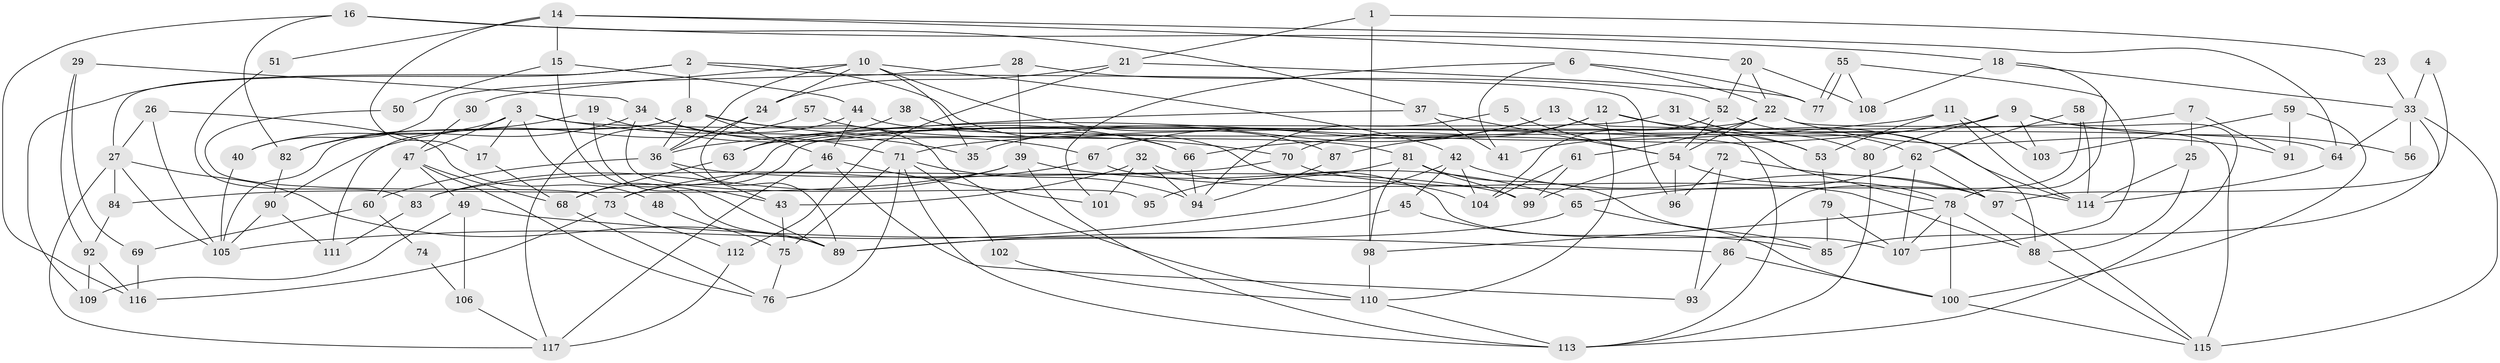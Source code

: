 // Generated by graph-tools (version 1.1) at 2025/01/03/09/25 03:01:58]
// undirected, 117 vertices, 234 edges
graph export_dot {
graph [start="1"]
  node [color=gray90,style=filled];
  1;
  2;
  3;
  4;
  5;
  6;
  7;
  8;
  9;
  10;
  11;
  12;
  13;
  14;
  15;
  16;
  17;
  18;
  19;
  20;
  21;
  22;
  23;
  24;
  25;
  26;
  27;
  28;
  29;
  30;
  31;
  32;
  33;
  34;
  35;
  36;
  37;
  38;
  39;
  40;
  41;
  42;
  43;
  44;
  45;
  46;
  47;
  48;
  49;
  50;
  51;
  52;
  53;
  54;
  55;
  56;
  57;
  58;
  59;
  60;
  61;
  62;
  63;
  64;
  65;
  66;
  67;
  68;
  69;
  70;
  71;
  72;
  73;
  74;
  75;
  76;
  77;
  78;
  79;
  80;
  81;
  82;
  83;
  84;
  85;
  86;
  87;
  88;
  89;
  90;
  91;
  92;
  93;
  94;
  95;
  96;
  97;
  98;
  99;
  100;
  101;
  102;
  103;
  104;
  105;
  106;
  107;
  108;
  109;
  110;
  111;
  112;
  113;
  114;
  115;
  116;
  117;
  1 -- 98;
  1 -- 21;
  1 -- 23;
  2 -- 8;
  2 -- 104;
  2 -- 27;
  2 -- 96;
  2 -- 109;
  3 -- 78;
  3 -- 35;
  3 -- 17;
  3 -- 40;
  3 -- 47;
  3 -- 89;
  4 -- 97;
  4 -- 33;
  5 -- 94;
  5 -- 54;
  6 -- 41;
  6 -- 77;
  6 -- 22;
  6 -- 101;
  7 -- 71;
  7 -- 91;
  7 -- 25;
  8 -- 70;
  8 -- 46;
  8 -- 36;
  8 -- 105;
  8 -- 110;
  8 -- 111;
  9 -- 66;
  9 -- 113;
  9 -- 41;
  9 -- 56;
  9 -- 80;
  9 -- 103;
  10 -- 36;
  10 -- 24;
  10 -- 30;
  10 -- 35;
  10 -- 42;
  10 -- 87;
  11 -- 114;
  11 -- 36;
  11 -- 53;
  11 -- 103;
  12 -- 110;
  12 -- 87;
  12 -- 53;
  12 -- 70;
  12 -- 114;
  13 -- 113;
  13 -- 53;
  13 -- 35;
  13 -- 67;
  14 -- 64;
  14 -- 20;
  14 -- 15;
  14 -- 17;
  14 -- 51;
  15 -- 89;
  15 -- 44;
  15 -- 50;
  16 -- 82;
  16 -- 18;
  16 -- 37;
  16 -- 116;
  17 -- 68;
  18 -- 108;
  18 -- 78;
  18 -- 33;
  19 -- 43;
  19 -- 82;
  19 -- 66;
  20 -- 22;
  20 -- 52;
  20 -- 108;
  21 -- 24;
  21 -- 112;
  21 -- 77;
  22 -- 115;
  22 -- 54;
  22 -- 61;
  22 -- 73;
  22 -- 91;
  23 -- 33;
  24 -- 36;
  24 -- 89;
  25 -- 114;
  25 -- 88;
  26 -- 27;
  26 -- 105;
  26 -- 48;
  27 -- 117;
  27 -- 84;
  27 -- 89;
  27 -- 105;
  28 -- 40;
  28 -- 39;
  28 -- 52;
  29 -- 69;
  29 -- 92;
  29 -- 34;
  30 -- 47;
  31 -- 68;
  31 -- 62;
  31 -- 80;
  32 -- 107;
  32 -- 101;
  32 -- 43;
  32 -- 94;
  33 -- 115;
  33 -- 56;
  33 -- 64;
  33 -- 85;
  34 -- 67;
  34 -- 71;
  34 -- 82;
  34 -- 95;
  36 -- 99;
  36 -- 43;
  36 -- 60;
  37 -- 54;
  37 -- 41;
  37 -- 63;
  38 -- 66;
  38 -- 63;
  39 -- 65;
  39 -- 113;
  39 -- 83;
  39 -- 84;
  40 -- 105;
  42 -- 105;
  42 -- 45;
  42 -- 97;
  42 -- 104;
  43 -- 75;
  44 -- 64;
  44 -- 46;
  44 -- 117;
  45 -- 89;
  45 -- 85;
  46 -- 93;
  46 -- 101;
  46 -- 117;
  47 -- 68;
  47 -- 49;
  47 -- 60;
  47 -- 76;
  48 -- 75;
  49 -- 109;
  49 -- 86;
  49 -- 106;
  50 -- 73;
  51 -- 83;
  52 -- 54;
  52 -- 88;
  52 -- 104;
  53 -- 79;
  54 -- 99;
  54 -- 78;
  54 -- 96;
  55 -- 107;
  55 -- 77;
  55 -- 77;
  55 -- 108;
  57 -- 90;
  57 -- 81;
  58 -- 86;
  58 -- 62;
  58 -- 114;
  59 -- 103;
  59 -- 100;
  59 -- 91;
  60 -- 69;
  60 -- 74;
  61 -- 104;
  61 -- 99;
  62 -- 107;
  62 -- 65;
  62 -- 97;
  63 -- 68;
  64 -- 114;
  65 -- 89;
  65 -- 100;
  66 -- 94;
  67 -- 88;
  67 -- 73;
  68 -- 76;
  69 -- 116;
  70 -- 114;
  70 -- 83;
  71 -- 75;
  71 -- 76;
  71 -- 94;
  71 -- 102;
  71 -- 113;
  72 -- 96;
  72 -- 97;
  72 -- 93;
  73 -- 112;
  73 -- 116;
  74 -- 106;
  75 -- 76;
  78 -- 88;
  78 -- 98;
  78 -- 100;
  78 -- 107;
  79 -- 85;
  79 -- 107;
  80 -- 113;
  81 -- 98;
  81 -- 85;
  81 -- 95;
  81 -- 99;
  82 -- 90;
  83 -- 111;
  84 -- 92;
  86 -- 100;
  86 -- 93;
  87 -- 94;
  88 -- 115;
  90 -- 105;
  90 -- 111;
  92 -- 116;
  92 -- 109;
  97 -- 115;
  98 -- 110;
  100 -- 115;
  102 -- 110;
  106 -- 117;
  110 -- 113;
  112 -- 117;
}
